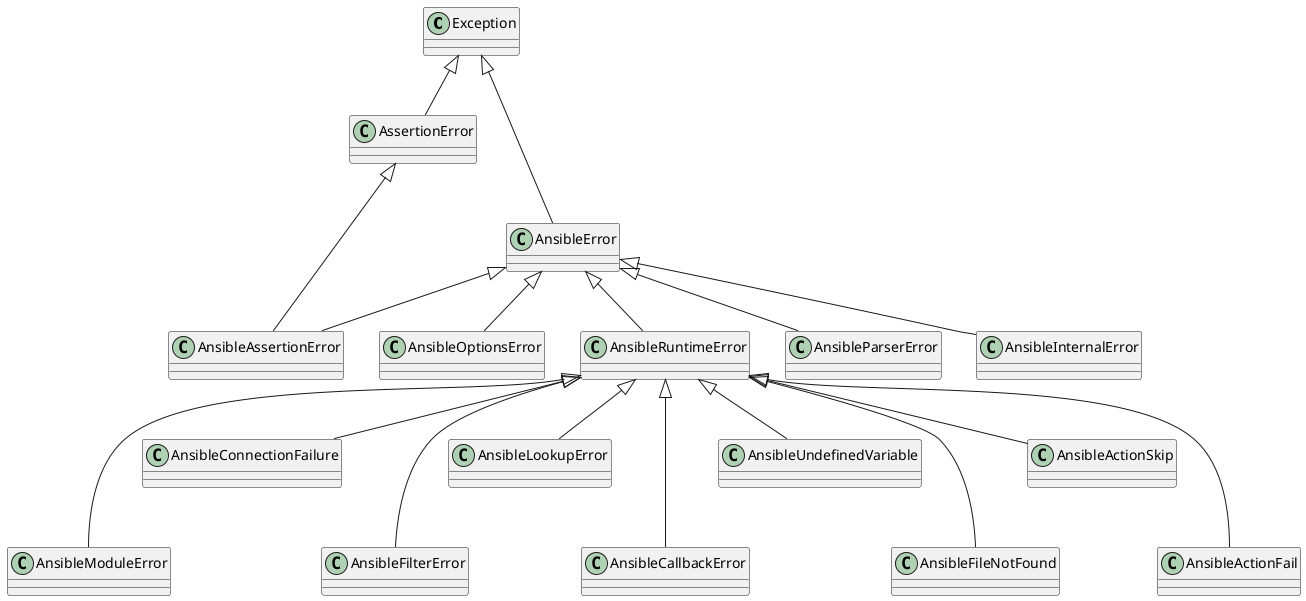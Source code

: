 @startuml

class Exception

Exception <|-- AssertionError
Exception <|--- AnsibleError
AssertionError <|-- AnsibleAssertionError
AnsibleError <|-- AnsibleAssertionError
AnsibleError <|-- AnsibleOptionsError
AnsibleError <|-- AnsibleRuntimeError
AnsibleError <|--  AnsibleParserError
AnsibleError <|-- AnsibleInternalError
AnsibleRuntimeError <|--- AnsibleModuleError
AnsibleRuntimeError <|-- AnsibleConnectionFailure
AnsibleRuntimeError <|--- AnsibleFilterError
AnsibleRuntimeError <|-- AnsibleLookupError
AnsibleRuntimeError <|--- AnsibleCallbackError
AnsibleRuntimeError <|-- AnsibleUndefinedVariable
AnsibleRuntimeError <|--- AnsibleFileNotFound
AnsibleRuntimeError <|-- AnsibleActionSkip
AnsibleRuntimeError <|--- AnsibleActionFail

@enduml